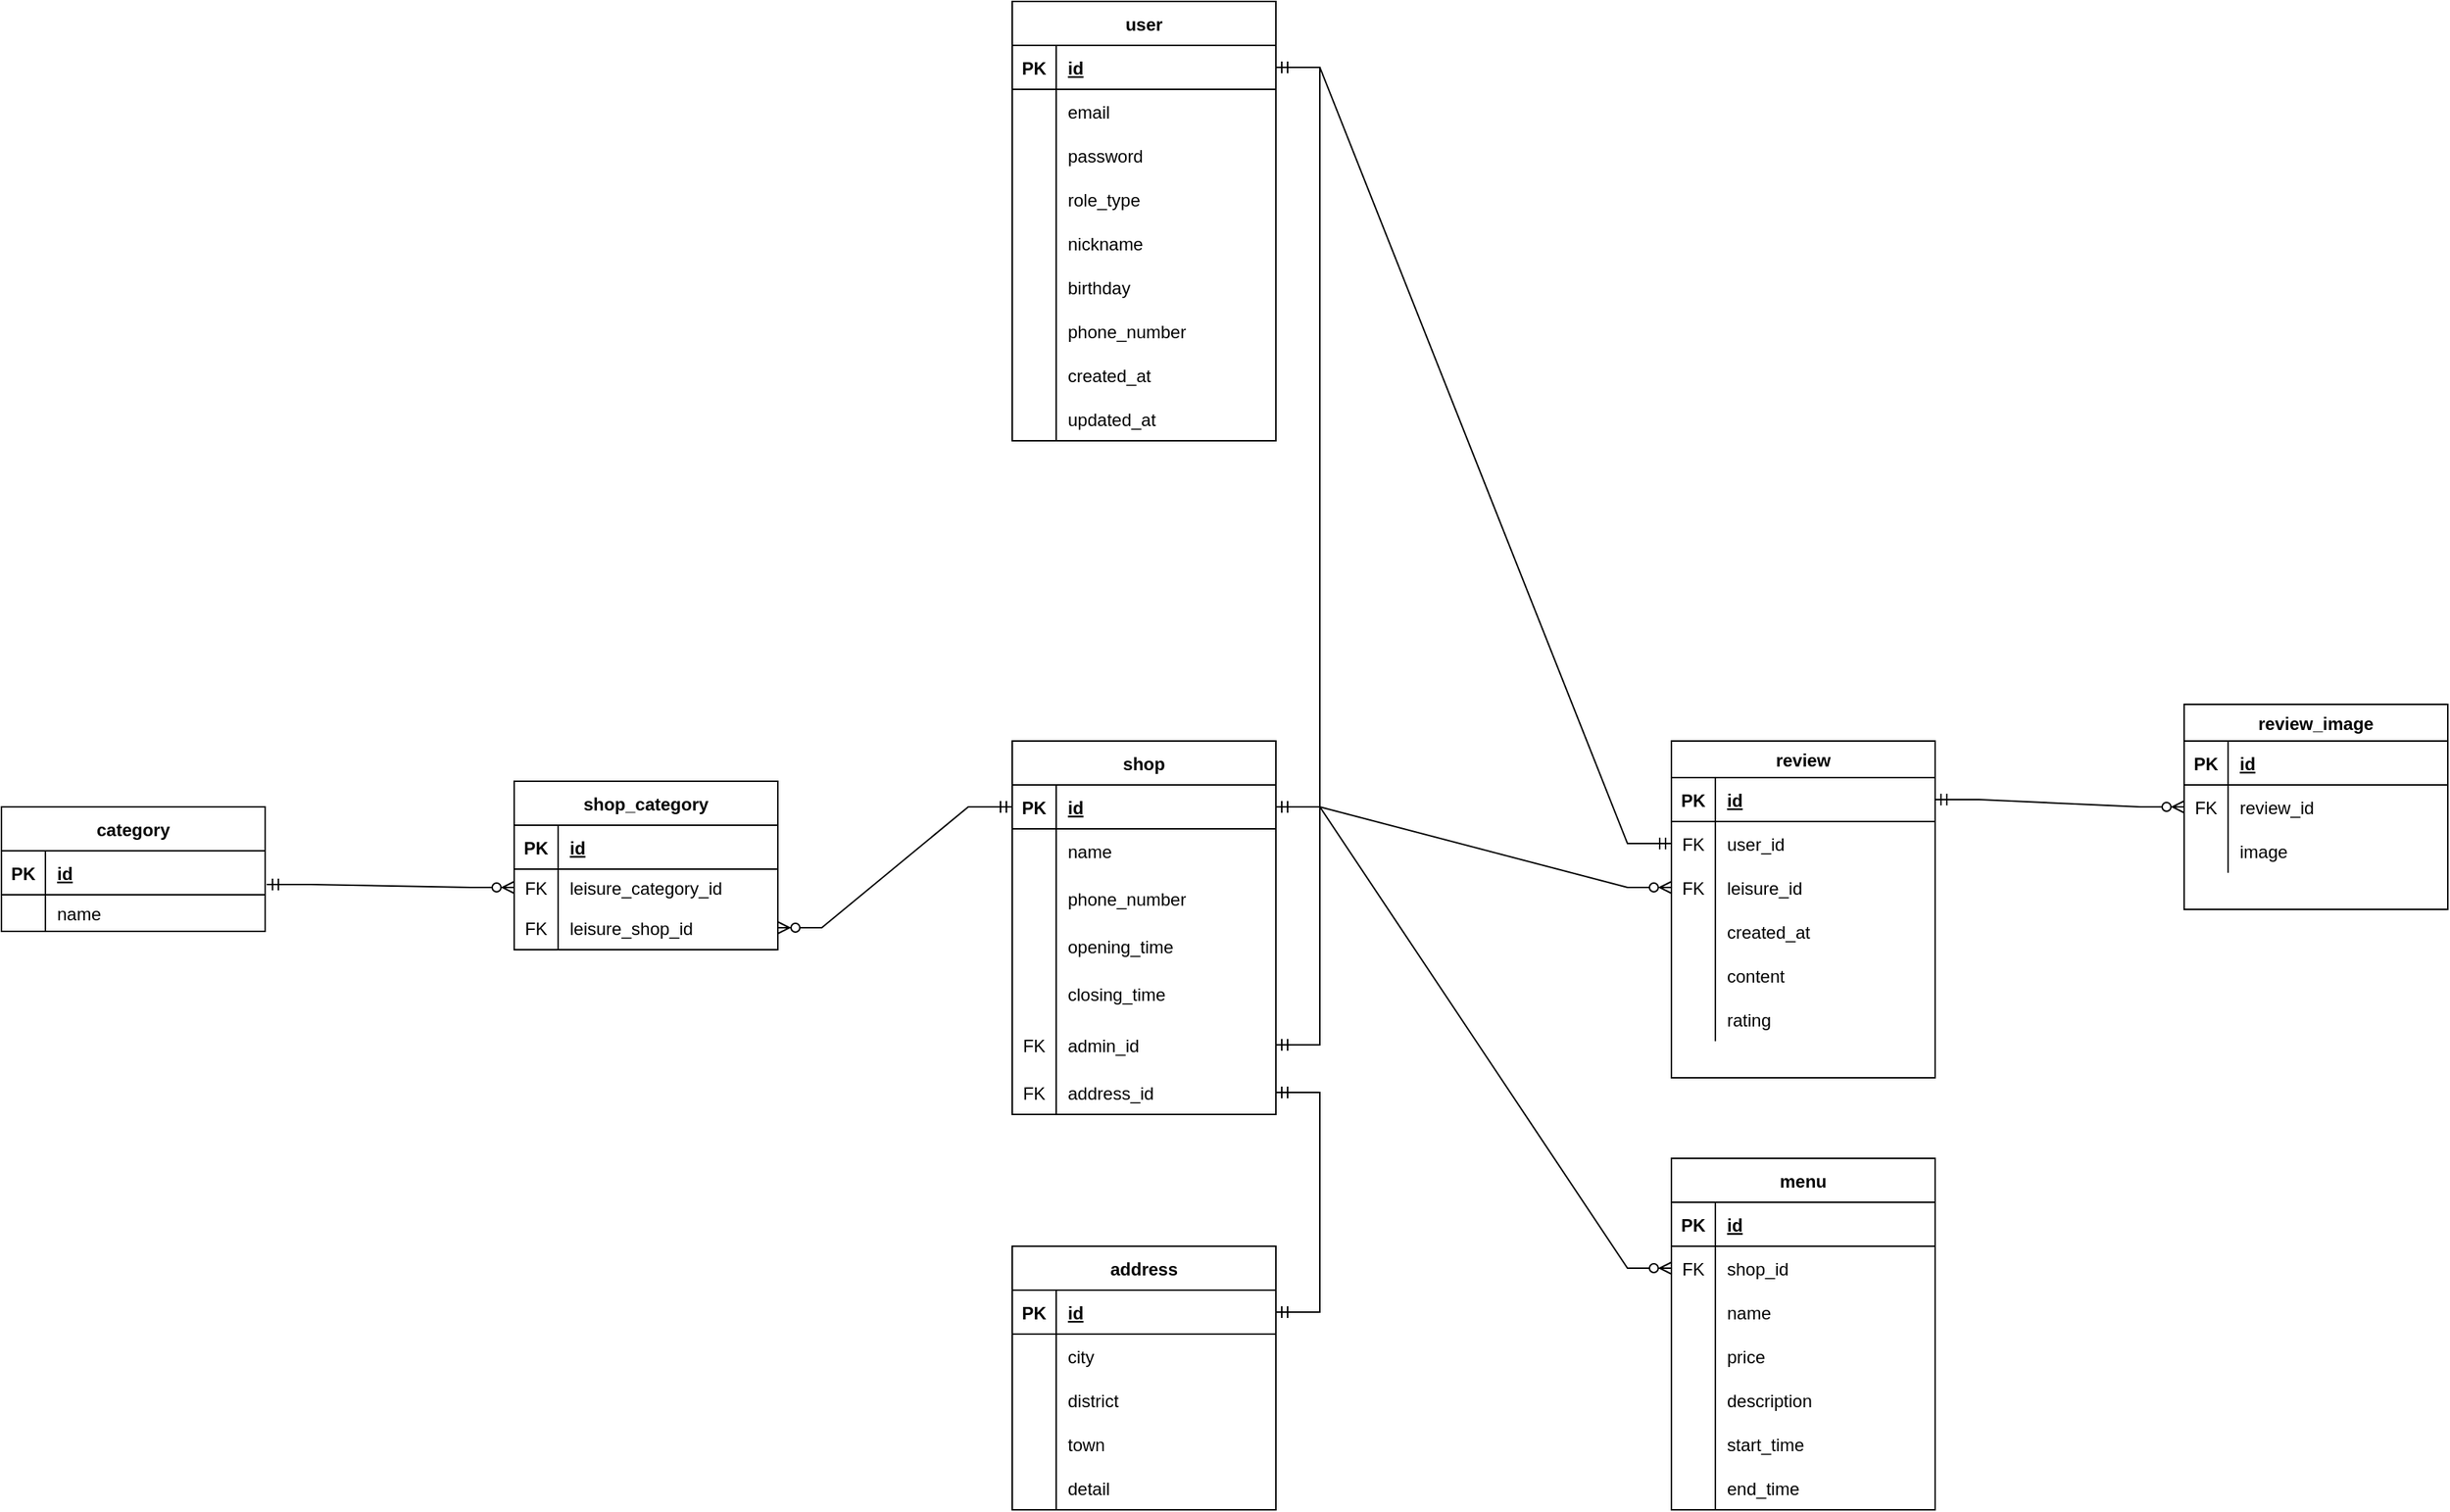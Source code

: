 <mxfile version="20.3.6" type="device"><diagram id="mEIu1VYAcHtA-DW4nkFs" name="페이지-1"><mxGraphModel dx="2253" dy="1938" grid="1" gridSize="10" guides="1" tooltips="1" connect="1" arrows="1" fold="1" page="1" pageScale="1" pageWidth="827" pageHeight="1169" math="0" shadow="0"><root><mxCell id="0"/><mxCell id="1" parent="0"/><mxCell id="i2NJX08qUjr_YZZyjlUz-14" value="user" style="shape=table;startSize=30;container=1;collapsible=1;childLayout=tableLayout;fixedRows=1;rowLines=0;fontStyle=1;align=center;resizeLast=1;" parent="1" vertex="1"><mxGeometry x="-90" y="-20" width="180" height="300" as="geometry"/></mxCell><mxCell id="i2NJX08qUjr_YZZyjlUz-15" value="" style="shape=tableRow;horizontal=0;startSize=0;swimlaneHead=0;swimlaneBody=0;fillColor=none;collapsible=0;dropTarget=0;points=[[0,0.5],[1,0.5]];portConstraint=eastwest;top=0;left=0;right=0;bottom=1;" parent="i2NJX08qUjr_YZZyjlUz-14" vertex="1"><mxGeometry y="30" width="180" height="30" as="geometry"/></mxCell><mxCell id="i2NJX08qUjr_YZZyjlUz-16" value="PK" style="shape=partialRectangle;connectable=0;fillColor=none;top=0;left=0;bottom=0;right=0;fontStyle=1;overflow=hidden;" parent="i2NJX08qUjr_YZZyjlUz-15" vertex="1"><mxGeometry width="30" height="30" as="geometry"><mxRectangle width="30" height="30" as="alternateBounds"/></mxGeometry></mxCell><mxCell id="i2NJX08qUjr_YZZyjlUz-17" value="id" style="shape=partialRectangle;connectable=0;fillColor=none;top=0;left=0;bottom=0;right=0;align=left;spacingLeft=6;fontStyle=5;overflow=hidden;" parent="i2NJX08qUjr_YZZyjlUz-15" vertex="1"><mxGeometry x="30" width="150" height="30" as="geometry"><mxRectangle width="150" height="30" as="alternateBounds"/></mxGeometry></mxCell><mxCell id="i2NJX08qUjr_YZZyjlUz-18" value="" style="shape=tableRow;horizontal=0;startSize=0;swimlaneHead=0;swimlaneBody=0;fillColor=none;collapsible=0;dropTarget=0;points=[[0,0.5],[1,0.5]];portConstraint=eastwest;top=0;left=0;right=0;bottom=0;" parent="i2NJX08qUjr_YZZyjlUz-14" vertex="1"><mxGeometry y="60" width="180" height="30" as="geometry"/></mxCell><mxCell id="i2NJX08qUjr_YZZyjlUz-19" value="" style="shape=partialRectangle;connectable=0;fillColor=none;top=0;left=0;bottom=0;right=0;editable=1;overflow=hidden;" parent="i2NJX08qUjr_YZZyjlUz-18" vertex="1"><mxGeometry width="30" height="30" as="geometry"><mxRectangle width="30" height="30" as="alternateBounds"/></mxGeometry></mxCell><mxCell id="i2NJX08qUjr_YZZyjlUz-20" value="email " style="shape=partialRectangle;connectable=0;fillColor=none;top=0;left=0;bottom=0;right=0;align=left;spacingLeft=6;overflow=hidden;" parent="i2NJX08qUjr_YZZyjlUz-18" vertex="1"><mxGeometry x="30" width="150" height="30" as="geometry"><mxRectangle width="150" height="30" as="alternateBounds"/></mxGeometry></mxCell><mxCell id="i2NJX08qUjr_YZZyjlUz-21" value="" style="shape=tableRow;horizontal=0;startSize=0;swimlaneHead=0;swimlaneBody=0;fillColor=none;collapsible=0;dropTarget=0;points=[[0,0.5],[1,0.5]];portConstraint=eastwest;top=0;left=0;right=0;bottom=0;" parent="i2NJX08qUjr_YZZyjlUz-14" vertex="1"><mxGeometry y="90" width="180" height="30" as="geometry"/></mxCell><mxCell id="i2NJX08qUjr_YZZyjlUz-22" value="" style="shape=partialRectangle;connectable=0;fillColor=none;top=0;left=0;bottom=0;right=0;editable=1;overflow=hidden;" parent="i2NJX08qUjr_YZZyjlUz-21" vertex="1"><mxGeometry width="30" height="30" as="geometry"><mxRectangle width="30" height="30" as="alternateBounds"/></mxGeometry></mxCell><mxCell id="i2NJX08qUjr_YZZyjlUz-23" value="password" style="shape=partialRectangle;connectable=0;fillColor=none;top=0;left=0;bottom=0;right=0;align=left;spacingLeft=6;overflow=hidden;" parent="i2NJX08qUjr_YZZyjlUz-21" vertex="1"><mxGeometry x="30" width="150" height="30" as="geometry"><mxRectangle width="150" height="30" as="alternateBounds"/></mxGeometry></mxCell><mxCell id="21NIfhR8auHOBO8w8pmu-50" value="" style="shape=tableRow;horizontal=0;startSize=0;swimlaneHead=0;swimlaneBody=0;fillColor=none;collapsible=0;dropTarget=0;points=[[0,0.5],[1,0.5]];portConstraint=eastwest;top=0;left=0;right=0;bottom=0;" vertex="1" parent="i2NJX08qUjr_YZZyjlUz-14"><mxGeometry y="120" width="180" height="30" as="geometry"/></mxCell><mxCell id="21NIfhR8auHOBO8w8pmu-51" value="" style="shape=partialRectangle;connectable=0;fillColor=none;top=0;left=0;bottom=0;right=0;editable=1;overflow=hidden;" vertex="1" parent="21NIfhR8auHOBO8w8pmu-50"><mxGeometry width="30" height="30" as="geometry"><mxRectangle width="30" height="30" as="alternateBounds"/></mxGeometry></mxCell><mxCell id="21NIfhR8auHOBO8w8pmu-52" value="role_type" style="shape=partialRectangle;connectable=0;fillColor=none;top=0;left=0;bottom=0;right=0;align=left;spacingLeft=6;overflow=hidden;" vertex="1" parent="21NIfhR8auHOBO8w8pmu-50"><mxGeometry x="30" width="150" height="30" as="geometry"><mxRectangle width="150" height="30" as="alternateBounds"/></mxGeometry></mxCell><mxCell id="i2NJX08qUjr_YZZyjlUz-564" value="" style="shape=tableRow;horizontal=0;startSize=0;swimlaneHead=0;swimlaneBody=0;fillColor=none;collapsible=0;dropTarget=0;points=[[0,0.5],[1,0.5]];portConstraint=eastwest;top=0;left=0;right=0;bottom=0;" parent="i2NJX08qUjr_YZZyjlUz-14" vertex="1"><mxGeometry y="150" width="180" height="30" as="geometry"/></mxCell><mxCell id="i2NJX08qUjr_YZZyjlUz-565" value="" style="shape=partialRectangle;connectable=0;fillColor=none;top=0;left=0;bottom=0;right=0;editable=1;overflow=hidden;" parent="i2NJX08qUjr_YZZyjlUz-564" vertex="1"><mxGeometry width="30" height="30" as="geometry"><mxRectangle width="30" height="30" as="alternateBounds"/></mxGeometry></mxCell><mxCell id="i2NJX08qUjr_YZZyjlUz-566" value="nickname" style="shape=partialRectangle;connectable=0;fillColor=none;top=0;left=0;bottom=0;right=0;align=left;spacingLeft=6;overflow=hidden;" parent="i2NJX08qUjr_YZZyjlUz-564" vertex="1"><mxGeometry x="30" width="150" height="30" as="geometry"><mxRectangle width="150" height="30" as="alternateBounds"/></mxGeometry></mxCell><mxCell id="i2NJX08qUjr_YZZyjlUz-507" value="" style="shape=tableRow;horizontal=0;startSize=0;swimlaneHead=0;swimlaneBody=0;fillColor=none;collapsible=0;dropTarget=0;points=[[0,0.5],[1,0.5]];portConstraint=eastwest;top=0;left=0;right=0;bottom=0;" parent="i2NJX08qUjr_YZZyjlUz-14" vertex="1"><mxGeometry y="180" width="180" height="30" as="geometry"/></mxCell><mxCell id="i2NJX08qUjr_YZZyjlUz-508" value="" style="shape=partialRectangle;connectable=0;fillColor=none;top=0;left=0;bottom=0;right=0;editable=1;overflow=hidden;" parent="i2NJX08qUjr_YZZyjlUz-507" vertex="1"><mxGeometry width="30" height="30" as="geometry"><mxRectangle width="30" height="30" as="alternateBounds"/></mxGeometry></mxCell><mxCell id="i2NJX08qUjr_YZZyjlUz-509" value="birthday" style="shape=partialRectangle;connectable=0;fillColor=none;top=0;left=0;bottom=0;right=0;align=left;spacingLeft=6;overflow=hidden;" parent="i2NJX08qUjr_YZZyjlUz-507" vertex="1"><mxGeometry x="30" width="150" height="30" as="geometry"><mxRectangle width="150" height="30" as="alternateBounds"/></mxGeometry></mxCell><mxCell id="i2NJX08qUjr_YZZyjlUz-510" value="" style="shape=tableRow;horizontal=0;startSize=0;swimlaneHead=0;swimlaneBody=0;fillColor=none;collapsible=0;dropTarget=0;points=[[0,0.5],[1,0.5]];portConstraint=eastwest;top=0;left=0;right=0;bottom=0;" parent="i2NJX08qUjr_YZZyjlUz-14" vertex="1"><mxGeometry y="210" width="180" height="30" as="geometry"/></mxCell><mxCell id="i2NJX08qUjr_YZZyjlUz-511" value="" style="shape=partialRectangle;connectable=0;fillColor=none;top=0;left=0;bottom=0;right=0;editable=1;overflow=hidden;" parent="i2NJX08qUjr_YZZyjlUz-510" vertex="1"><mxGeometry width="30" height="30" as="geometry"><mxRectangle width="30" height="30" as="alternateBounds"/></mxGeometry></mxCell><mxCell id="i2NJX08qUjr_YZZyjlUz-512" value="phone_number" style="shape=partialRectangle;connectable=0;fillColor=none;top=0;left=0;bottom=0;right=0;align=left;spacingLeft=6;overflow=hidden;" parent="i2NJX08qUjr_YZZyjlUz-510" vertex="1"><mxGeometry x="30" width="150" height="30" as="geometry"><mxRectangle width="150" height="30" as="alternateBounds"/></mxGeometry></mxCell><mxCell id="21NIfhR8auHOBO8w8pmu-35" value="" style="shape=tableRow;horizontal=0;startSize=0;swimlaneHead=0;swimlaneBody=0;fillColor=none;collapsible=0;dropTarget=0;points=[[0,0.5],[1,0.5]];portConstraint=eastwest;top=0;left=0;right=0;bottom=0;" vertex="1" parent="i2NJX08qUjr_YZZyjlUz-14"><mxGeometry y="240" width="180" height="30" as="geometry"/></mxCell><mxCell id="21NIfhR8auHOBO8w8pmu-36" value="" style="shape=partialRectangle;connectable=0;fillColor=none;top=0;left=0;bottom=0;right=0;editable=1;overflow=hidden;" vertex="1" parent="21NIfhR8auHOBO8w8pmu-35"><mxGeometry width="30" height="30" as="geometry"><mxRectangle width="30" height="30" as="alternateBounds"/></mxGeometry></mxCell><mxCell id="21NIfhR8auHOBO8w8pmu-37" value="created_at" style="shape=partialRectangle;connectable=0;fillColor=none;top=0;left=0;bottom=0;right=0;align=left;spacingLeft=6;overflow=hidden;" vertex="1" parent="21NIfhR8auHOBO8w8pmu-35"><mxGeometry x="30" width="150" height="30" as="geometry"><mxRectangle width="150" height="30" as="alternateBounds"/></mxGeometry></mxCell><mxCell id="2" value="" style="shape=tableRow;horizontal=0;startSize=0;swimlaneHead=0;swimlaneBody=0;fillColor=none;collapsible=0;dropTarget=0;points=[[0,0.5],[1,0.5]];portConstraint=eastwest;top=0;left=0;right=0;bottom=0;" parent="i2NJX08qUjr_YZZyjlUz-14" vertex="1"><mxGeometry y="270" width="180" height="30" as="geometry"/></mxCell><mxCell id="3" value="" style="shape=partialRectangle;connectable=0;fillColor=none;top=0;left=0;bottom=0;right=0;editable=1;overflow=hidden;" parent="2" vertex="1"><mxGeometry width="30" height="30" as="geometry"><mxRectangle width="30" height="30" as="alternateBounds"/></mxGeometry></mxCell><mxCell id="4" value="updated_at" style="shape=partialRectangle;connectable=0;fillColor=none;top=0;left=0;bottom=0;right=0;align=left;spacingLeft=6;overflow=hidden;" parent="2" vertex="1"><mxGeometry x="30" width="150" height="30" as="geometry"><mxRectangle width="150" height="30" as="alternateBounds"/></mxGeometry></mxCell><mxCell id="i2NJX08qUjr_YZZyjlUz-616" value="category" style="shape=table;startSize=30;container=1;collapsible=1;childLayout=tableLayout;fixedRows=1;rowLines=0;fontStyle=1;align=center;resizeLast=1;" parent="1" vertex="1"><mxGeometry x="-780" y="530" width="180" height="85" as="geometry"/></mxCell><mxCell id="i2NJX08qUjr_YZZyjlUz-617" value="" style="shape=tableRow;horizontal=0;startSize=0;swimlaneHead=0;swimlaneBody=0;fillColor=none;collapsible=0;dropTarget=0;points=[[0,0.5],[1,0.5]];portConstraint=eastwest;top=0;left=0;right=0;bottom=1;" parent="i2NJX08qUjr_YZZyjlUz-616" vertex="1"><mxGeometry y="30" width="180" height="30" as="geometry"/></mxCell><mxCell id="i2NJX08qUjr_YZZyjlUz-618" value="PK" style="shape=partialRectangle;connectable=0;fillColor=none;top=0;left=0;bottom=0;right=0;fontStyle=1;overflow=hidden;" parent="i2NJX08qUjr_YZZyjlUz-617" vertex="1"><mxGeometry width="30" height="30" as="geometry"><mxRectangle width="30" height="30" as="alternateBounds"/></mxGeometry></mxCell><mxCell id="i2NJX08qUjr_YZZyjlUz-619" value="id" style="shape=partialRectangle;connectable=0;fillColor=none;top=0;left=0;bottom=0;right=0;align=left;spacingLeft=6;fontStyle=5;overflow=hidden;" parent="i2NJX08qUjr_YZZyjlUz-617" vertex="1"><mxGeometry x="30" width="150" height="30" as="geometry"><mxRectangle width="150" height="30" as="alternateBounds"/></mxGeometry></mxCell><mxCell id="i2NJX08qUjr_YZZyjlUz-620" value="" style="shape=tableRow;horizontal=0;startSize=0;swimlaneHead=0;swimlaneBody=0;fillColor=none;collapsible=0;dropTarget=0;points=[[0,0.5],[1,0.5]];portConstraint=eastwest;top=0;left=0;right=0;bottom=0;" parent="i2NJX08qUjr_YZZyjlUz-616" vertex="1"><mxGeometry y="60" width="180" height="25" as="geometry"/></mxCell><mxCell id="i2NJX08qUjr_YZZyjlUz-621" value="" style="shape=partialRectangle;connectable=0;fillColor=none;top=0;left=0;bottom=0;right=0;editable=1;overflow=hidden;" parent="i2NJX08qUjr_YZZyjlUz-620" vertex="1"><mxGeometry width="30" height="25" as="geometry"><mxRectangle width="30" height="25" as="alternateBounds"/></mxGeometry></mxCell><mxCell id="i2NJX08qUjr_YZZyjlUz-622" value="name" style="shape=partialRectangle;connectable=0;fillColor=none;top=0;left=0;bottom=0;right=0;align=left;spacingLeft=6;overflow=hidden;" parent="i2NJX08qUjr_YZZyjlUz-620" vertex="1"><mxGeometry x="30" width="150" height="25" as="geometry"><mxRectangle width="150" height="25" as="alternateBounds"/></mxGeometry></mxCell><mxCell id="i2NJX08qUjr_YZZyjlUz-636" value="shop" style="shape=table;startSize=30;container=1;collapsible=1;childLayout=tableLayout;fixedRows=1;rowLines=0;fontStyle=1;align=center;resizeLast=1;" parent="1" vertex="1"><mxGeometry x="-90" y="485" width="180" height="255" as="geometry"/></mxCell><mxCell id="i2NJX08qUjr_YZZyjlUz-637" value="" style="shape=tableRow;horizontal=0;startSize=0;swimlaneHead=0;swimlaneBody=0;fillColor=none;collapsible=0;dropTarget=0;points=[[0,0.5],[1,0.5]];portConstraint=eastwest;top=0;left=0;right=0;bottom=1;" parent="i2NJX08qUjr_YZZyjlUz-636" vertex="1"><mxGeometry y="30" width="180" height="30" as="geometry"/></mxCell><mxCell id="i2NJX08qUjr_YZZyjlUz-638" value="PK" style="shape=partialRectangle;connectable=0;fillColor=none;top=0;left=0;bottom=0;right=0;fontStyle=1;overflow=hidden;" parent="i2NJX08qUjr_YZZyjlUz-637" vertex="1"><mxGeometry width="30" height="30" as="geometry"><mxRectangle width="30" height="30" as="alternateBounds"/></mxGeometry></mxCell><mxCell id="i2NJX08qUjr_YZZyjlUz-639" value="id" style="shape=partialRectangle;connectable=0;fillColor=none;top=0;left=0;bottom=0;right=0;align=left;spacingLeft=6;fontStyle=5;overflow=hidden;" parent="i2NJX08qUjr_YZZyjlUz-637" vertex="1"><mxGeometry x="30" width="150" height="30" as="geometry"><mxRectangle width="150" height="30" as="alternateBounds"/></mxGeometry></mxCell><mxCell id="i2NJX08qUjr_YZZyjlUz-640" value="" style="shape=tableRow;horizontal=0;startSize=0;swimlaneHead=0;swimlaneBody=0;fillColor=none;collapsible=0;dropTarget=0;points=[[0,0.5],[1,0.5]];portConstraint=eastwest;top=0;left=0;right=0;bottom=0;" parent="i2NJX08qUjr_YZZyjlUz-636" vertex="1"><mxGeometry y="60" width="180" height="30" as="geometry"/></mxCell><mxCell id="i2NJX08qUjr_YZZyjlUz-641" value="" style="shape=partialRectangle;connectable=0;fillColor=none;top=0;left=0;bottom=0;right=0;editable=1;overflow=hidden;" parent="i2NJX08qUjr_YZZyjlUz-640" vertex="1"><mxGeometry width="30" height="30" as="geometry"><mxRectangle width="30" height="30" as="alternateBounds"/></mxGeometry></mxCell><mxCell id="i2NJX08qUjr_YZZyjlUz-642" value="name" style="shape=partialRectangle;connectable=0;fillColor=none;top=0;left=0;bottom=0;right=0;align=left;spacingLeft=6;overflow=hidden;" parent="i2NJX08qUjr_YZZyjlUz-640" vertex="1"><mxGeometry x="30" width="150" height="30" as="geometry"><mxRectangle width="150" height="30" as="alternateBounds"/></mxGeometry></mxCell><mxCell id="i2NJX08qUjr_YZZyjlUz-646" value="" style="shape=tableRow;horizontal=0;startSize=0;swimlaneHead=0;swimlaneBody=0;fillColor=none;collapsible=0;dropTarget=0;points=[[0,0.5],[1,0.5]];portConstraint=eastwest;top=0;left=0;right=0;bottom=0;" parent="i2NJX08qUjr_YZZyjlUz-636" vertex="1"><mxGeometry y="90" width="180" height="35" as="geometry"/></mxCell><mxCell id="i2NJX08qUjr_YZZyjlUz-647" value="" style="shape=partialRectangle;connectable=0;fillColor=none;top=0;left=0;bottom=0;right=0;editable=1;overflow=hidden;" parent="i2NJX08qUjr_YZZyjlUz-646" vertex="1"><mxGeometry width="30" height="35" as="geometry"><mxRectangle width="30" height="35" as="alternateBounds"/></mxGeometry></mxCell><mxCell id="i2NJX08qUjr_YZZyjlUz-648" value="phone_number" style="shape=partialRectangle;connectable=0;fillColor=none;top=0;left=0;bottom=0;right=0;align=left;spacingLeft=6;overflow=hidden;" parent="i2NJX08qUjr_YZZyjlUz-646" vertex="1"><mxGeometry x="30" width="150" height="35" as="geometry"><mxRectangle width="150" height="35" as="alternateBounds"/></mxGeometry></mxCell><mxCell id="aBfhz3_50_73sGcHxjAy-42" value="" style="shape=tableRow;horizontal=0;startSize=0;swimlaneHead=0;swimlaneBody=0;fillColor=none;collapsible=0;dropTarget=0;points=[[0,0.5],[1,0.5]];portConstraint=eastwest;top=0;left=0;right=0;bottom=0;" parent="i2NJX08qUjr_YZZyjlUz-636" vertex="1"><mxGeometry y="125" width="180" height="30" as="geometry"/></mxCell><mxCell id="aBfhz3_50_73sGcHxjAy-43" value="" style="shape=partialRectangle;connectable=0;fillColor=none;top=0;left=0;bottom=0;right=0;editable=1;overflow=hidden;" parent="aBfhz3_50_73sGcHxjAy-42" vertex="1"><mxGeometry width="30" height="30" as="geometry"><mxRectangle width="30" height="30" as="alternateBounds"/></mxGeometry></mxCell><mxCell id="aBfhz3_50_73sGcHxjAy-44" value="opening_time" style="shape=partialRectangle;connectable=0;fillColor=none;top=0;left=0;bottom=0;right=0;align=left;spacingLeft=6;overflow=hidden;" parent="aBfhz3_50_73sGcHxjAy-42" vertex="1"><mxGeometry x="30" width="150" height="30" as="geometry"><mxRectangle width="150" height="30" as="alternateBounds"/></mxGeometry></mxCell><mxCell id="aBfhz3_50_73sGcHxjAy-45" value="" style="shape=tableRow;horizontal=0;startSize=0;swimlaneHead=0;swimlaneBody=0;fillColor=none;collapsible=0;dropTarget=0;points=[[0,0.5],[1,0.5]];portConstraint=eastwest;top=0;left=0;right=0;bottom=0;" parent="i2NJX08qUjr_YZZyjlUz-636" vertex="1"><mxGeometry y="155" width="180" height="35" as="geometry"/></mxCell><mxCell id="aBfhz3_50_73sGcHxjAy-46" value="" style="shape=partialRectangle;connectable=0;fillColor=none;top=0;left=0;bottom=0;right=0;editable=1;overflow=hidden;" parent="aBfhz3_50_73sGcHxjAy-45" vertex="1"><mxGeometry width="30" height="35" as="geometry"><mxRectangle width="30" height="35" as="alternateBounds"/></mxGeometry></mxCell><mxCell id="aBfhz3_50_73sGcHxjAy-47" value="closing_time" style="shape=partialRectangle;connectable=0;fillColor=none;top=0;left=0;bottom=0;right=0;align=left;spacingLeft=6;overflow=hidden;" parent="aBfhz3_50_73sGcHxjAy-45" vertex="1"><mxGeometry x="30" width="150" height="35" as="geometry"><mxRectangle width="150" height="35" as="alternateBounds"/></mxGeometry></mxCell><mxCell id="aBfhz3_50_73sGcHxjAy-38" value="" style="shape=tableRow;horizontal=0;startSize=0;swimlaneHead=0;swimlaneBody=0;fillColor=none;collapsible=0;dropTarget=0;points=[[0,0.5],[1,0.5]];portConstraint=eastwest;top=0;left=0;right=0;bottom=0;" parent="i2NJX08qUjr_YZZyjlUz-636" vertex="1"><mxGeometry y="190" width="180" height="35" as="geometry"/></mxCell><mxCell id="aBfhz3_50_73sGcHxjAy-39" value="FK" style="shape=partialRectangle;connectable=0;fillColor=none;top=0;left=0;bottom=0;right=0;editable=1;overflow=hidden;" parent="aBfhz3_50_73sGcHxjAy-38" vertex="1"><mxGeometry width="30" height="35" as="geometry"><mxRectangle width="30" height="35" as="alternateBounds"/></mxGeometry></mxCell><mxCell id="aBfhz3_50_73sGcHxjAy-40" value="admin_id" style="shape=partialRectangle;connectable=0;fillColor=none;top=0;left=0;bottom=0;right=0;align=left;spacingLeft=6;overflow=hidden;" parent="aBfhz3_50_73sGcHxjAy-38" vertex="1"><mxGeometry x="30" width="150" height="35" as="geometry"><mxRectangle width="150" height="35" as="alternateBounds"/></mxGeometry></mxCell><mxCell id="i2NJX08qUjr_YZZyjlUz-652" value="" style="shape=tableRow;horizontal=0;startSize=0;swimlaneHead=0;swimlaneBody=0;fillColor=none;collapsible=0;dropTarget=0;points=[[0,0.5],[1,0.5]];portConstraint=eastwest;top=0;left=0;right=0;bottom=0;" parent="i2NJX08qUjr_YZZyjlUz-636" vertex="1"><mxGeometry y="225" width="180" height="30" as="geometry"/></mxCell><mxCell id="i2NJX08qUjr_YZZyjlUz-653" value="FK" style="shape=partialRectangle;connectable=0;fillColor=none;top=0;left=0;bottom=0;right=0;editable=1;overflow=hidden;" parent="i2NJX08qUjr_YZZyjlUz-652" vertex="1"><mxGeometry width="30" height="30" as="geometry"><mxRectangle width="30" height="30" as="alternateBounds"/></mxGeometry></mxCell><mxCell id="i2NJX08qUjr_YZZyjlUz-654" value="address_id" style="shape=partialRectangle;connectable=0;fillColor=none;top=0;left=0;bottom=0;right=0;align=left;spacingLeft=6;overflow=hidden;" parent="i2NJX08qUjr_YZZyjlUz-652" vertex="1"><mxGeometry x="30" width="150" height="30" as="geometry"><mxRectangle width="150" height="30" as="alternateBounds"/></mxGeometry></mxCell><mxCell id="i2NJX08qUjr_YZZyjlUz-683" value="review" style="shape=table;startSize=25;container=1;collapsible=1;childLayout=tableLayout;fixedRows=1;rowLines=0;fontStyle=1;align=center;resizeLast=1;" parent="1" vertex="1"><mxGeometry x="360" y="485" width="180" height="230" as="geometry"/></mxCell><mxCell id="i2NJX08qUjr_YZZyjlUz-684" value="" style="shape=tableRow;horizontal=0;startSize=0;swimlaneHead=0;swimlaneBody=0;fillColor=none;collapsible=0;dropTarget=0;points=[[0,0.5],[1,0.5]];portConstraint=eastwest;top=0;left=0;right=0;bottom=1;" parent="i2NJX08qUjr_YZZyjlUz-683" vertex="1"><mxGeometry y="25" width="180" height="30" as="geometry"/></mxCell><mxCell id="i2NJX08qUjr_YZZyjlUz-685" value="PK" style="shape=partialRectangle;connectable=0;fillColor=none;top=0;left=0;bottom=0;right=0;fontStyle=1;overflow=hidden;" parent="i2NJX08qUjr_YZZyjlUz-684" vertex="1"><mxGeometry width="30" height="30" as="geometry"><mxRectangle width="30" height="30" as="alternateBounds"/></mxGeometry></mxCell><mxCell id="i2NJX08qUjr_YZZyjlUz-686" value="id" style="shape=partialRectangle;connectable=0;fillColor=none;top=0;left=0;bottom=0;right=0;align=left;spacingLeft=6;fontStyle=5;overflow=hidden;" parent="i2NJX08qUjr_YZZyjlUz-684" vertex="1"><mxGeometry x="30" width="150" height="30" as="geometry"><mxRectangle width="150" height="30" as="alternateBounds"/></mxGeometry></mxCell><mxCell id="i2NJX08qUjr_YZZyjlUz-687" value="" style="shape=tableRow;horizontal=0;startSize=0;swimlaneHead=0;swimlaneBody=0;fillColor=none;collapsible=0;dropTarget=0;points=[[0,0.5],[1,0.5]];portConstraint=eastwest;top=0;left=0;right=0;bottom=0;" parent="i2NJX08qUjr_YZZyjlUz-683" vertex="1"><mxGeometry y="55" width="180" height="30" as="geometry"/></mxCell><mxCell id="i2NJX08qUjr_YZZyjlUz-688" value="FK" style="shape=partialRectangle;connectable=0;fillColor=none;top=0;left=0;bottom=0;right=0;editable=1;overflow=hidden;" parent="i2NJX08qUjr_YZZyjlUz-687" vertex="1"><mxGeometry width="30" height="30" as="geometry"><mxRectangle width="30" height="30" as="alternateBounds"/></mxGeometry></mxCell><mxCell id="i2NJX08qUjr_YZZyjlUz-689" value="user_id" style="shape=partialRectangle;connectable=0;fillColor=none;top=0;left=0;bottom=0;right=0;align=left;spacingLeft=6;overflow=hidden;" parent="i2NJX08qUjr_YZZyjlUz-687" vertex="1"><mxGeometry x="30" width="150" height="30" as="geometry"><mxRectangle width="150" height="30" as="alternateBounds"/></mxGeometry></mxCell><mxCell id="i2NJX08qUjr_YZZyjlUz-696" value="" style="shape=tableRow;horizontal=0;startSize=0;swimlaneHead=0;swimlaneBody=0;fillColor=none;collapsible=0;dropTarget=0;points=[[0,0.5],[1,0.5]];portConstraint=eastwest;top=0;left=0;right=0;bottom=0;" parent="i2NJX08qUjr_YZZyjlUz-683" vertex="1"><mxGeometry y="85" width="180" height="30" as="geometry"/></mxCell><mxCell id="i2NJX08qUjr_YZZyjlUz-697" value="FK" style="shape=partialRectangle;connectable=0;fillColor=none;top=0;left=0;bottom=0;right=0;editable=1;overflow=hidden;" parent="i2NJX08qUjr_YZZyjlUz-696" vertex="1"><mxGeometry width="30" height="30" as="geometry"><mxRectangle width="30" height="30" as="alternateBounds"/></mxGeometry></mxCell><mxCell id="i2NJX08qUjr_YZZyjlUz-698" value="leisure_id" style="shape=partialRectangle;connectable=0;fillColor=none;top=0;left=0;bottom=0;right=0;align=left;spacingLeft=6;overflow=hidden;" parent="i2NJX08qUjr_YZZyjlUz-696" vertex="1"><mxGeometry x="30" width="150" height="30" as="geometry"><mxRectangle width="150" height="30" as="alternateBounds"/></mxGeometry></mxCell><mxCell id="i2NJX08qUjr_YZZyjlUz-702" value="" style="shape=tableRow;horizontal=0;startSize=0;swimlaneHead=0;swimlaneBody=0;fillColor=none;collapsible=0;dropTarget=0;points=[[0,0.5],[1,0.5]];portConstraint=eastwest;top=0;left=0;right=0;bottom=0;" parent="i2NJX08qUjr_YZZyjlUz-683" vertex="1"><mxGeometry y="115" width="180" height="30" as="geometry"/></mxCell><mxCell id="i2NJX08qUjr_YZZyjlUz-703" value="" style="shape=partialRectangle;connectable=0;fillColor=none;top=0;left=0;bottom=0;right=0;editable=1;overflow=hidden;" parent="i2NJX08qUjr_YZZyjlUz-702" vertex="1"><mxGeometry width="30" height="30" as="geometry"><mxRectangle width="30" height="30" as="alternateBounds"/></mxGeometry></mxCell><mxCell id="i2NJX08qUjr_YZZyjlUz-704" value="created_at" style="shape=partialRectangle;connectable=0;fillColor=none;top=0;left=0;bottom=0;right=0;align=left;spacingLeft=6;overflow=hidden;" parent="i2NJX08qUjr_YZZyjlUz-702" vertex="1"><mxGeometry x="30" width="150" height="30" as="geometry"><mxRectangle width="150" height="30" as="alternateBounds"/></mxGeometry></mxCell><mxCell id="i2NJX08qUjr_YZZyjlUz-708" value="" style="shape=tableRow;horizontal=0;startSize=0;swimlaneHead=0;swimlaneBody=0;fillColor=none;collapsible=0;dropTarget=0;points=[[0,0.5],[1,0.5]];portConstraint=eastwest;top=0;left=0;right=0;bottom=0;" parent="i2NJX08qUjr_YZZyjlUz-683" vertex="1"><mxGeometry y="145" width="180" height="30" as="geometry"/></mxCell><mxCell id="i2NJX08qUjr_YZZyjlUz-709" value="" style="shape=partialRectangle;connectable=0;fillColor=none;top=0;left=0;bottom=0;right=0;editable=1;overflow=hidden;" parent="i2NJX08qUjr_YZZyjlUz-708" vertex="1"><mxGeometry width="30" height="30" as="geometry"><mxRectangle width="30" height="30" as="alternateBounds"/></mxGeometry></mxCell><mxCell id="i2NJX08qUjr_YZZyjlUz-710" value="content" style="shape=partialRectangle;connectable=0;fillColor=none;top=0;left=0;bottom=0;right=0;align=left;spacingLeft=6;overflow=hidden;" parent="i2NJX08qUjr_YZZyjlUz-708" vertex="1"><mxGeometry x="30" width="150" height="30" as="geometry"><mxRectangle width="150" height="30" as="alternateBounds"/></mxGeometry></mxCell><mxCell id="i2NJX08qUjr_YZZyjlUz-711" value="" style="shape=tableRow;horizontal=0;startSize=0;swimlaneHead=0;swimlaneBody=0;fillColor=none;collapsible=0;dropTarget=0;points=[[0,0.5],[1,0.5]];portConstraint=eastwest;top=0;left=0;right=0;bottom=0;" parent="i2NJX08qUjr_YZZyjlUz-683" vertex="1"><mxGeometry y="175" width="180" height="30" as="geometry"/></mxCell><mxCell id="i2NJX08qUjr_YZZyjlUz-712" value="" style="shape=partialRectangle;connectable=0;fillColor=none;top=0;left=0;bottom=0;right=0;editable=1;overflow=hidden;" parent="i2NJX08qUjr_YZZyjlUz-711" vertex="1"><mxGeometry width="30" height="30" as="geometry"><mxRectangle width="30" height="30" as="alternateBounds"/></mxGeometry></mxCell><mxCell id="i2NJX08qUjr_YZZyjlUz-713" value="rating" style="shape=partialRectangle;connectable=0;fillColor=none;top=0;left=0;bottom=0;right=0;align=left;spacingLeft=6;overflow=hidden;" parent="i2NJX08qUjr_YZZyjlUz-711" vertex="1"><mxGeometry x="30" width="150" height="30" as="geometry"><mxRectangle width="150" height="30" as="alternateBounds"/></mxGeometry></mxCell><mxCell id="i2NJX08qUjr_YZZyjlUz-825" value="menu" style="shape=table;startSize=30;container=1;collapsible=1;childLayout=tableLayout;fixedRows=1;rowLines=0;fontStyle=1;align=center;resizeLast=1;" parent="1" vertex="1"><mxGeometry x="360" y="770" width="180" height="240" as="geometry"/></mxCell><mxCell id="i2NJX08qUjr_YZZyjlUz-826" value="" style="shape=tableRow;horizontal=0;startSize=0;swimlaneHead=0;swimlaneBody=0;fillColor=none;collapsible=0;dropTarget=0;points=[[0,0.5],[1,0.5]];portConstraint=eastwest;top=0;left=0;right=0;bottom=1;" parent="i2NJX08qUjr_YZZyjlUz-825" vertex="1"><mxGeometry y="30" width="180" height="30" as="geometry"/></mxCell><mxCell id="i2NJX08qUjr_YZZyjlUz-827" value="PK" style="shape=partialRectangle;connectable=0;fillColor=none;top=0;left=0;bottom=0;right=0;fontStyle=1;overflow=hidden;" parent="i2NJX08qUjr_YZZyjlUz-826" vertex="1"><mxGeometry width="30" height="30" as="geometry"><mxRectangle width="30" height="30" as="alternateBounds"/></mxGeometry></mxCell><mxCell id="i2NJX08qUjr_YZZyjlUz-828" value="id" style="shape=partialRectangle;connectable=0;fillColor=none;top=0;left=0;bottom=0;right=0;align=left;spacingLeft=6;fontStyle=5;overflow=hidden;" parent="i2NJX08qUjr_YZZyjlUz-826" vertex="1"><mxGeometry x="30" width="150" height="30" as="geometry"><mxRectangle width="150" height="30" as="alternateBounds"/></mxGeometry></mxCell><mxCell id="i2NJX08qUjr_YZZyjlUz-829" value="" style="shape=tableRow;horizontal=0;startSize=0;swimlaneHead=0;swimlaneBody=0;fillColor=none;collapsible=0;dropTarget=0;points=[[0,0.5],[1,0.5]];portConstraint=eastwest;top=0;left=0;right=0;bottom=0;" parent="i2NJX08qUjr_YZZyjlUz-825" vertex="1"><mxGeometry y="60" width="180" height="30" as="geometry"/></mxCell><mxCell id="i2NJX08qUjr_YZZyjlUz-830" value="FK" style="shape=partialRectangle;connectable=0;fillColor=none;top=0;left=0;bottom=0;right=0;editable=1;overflow=hidden;" parent="i2NJX08qUjr_YZZyjlUz-829" vertex="1"><mxGeometry width="30" height="30" as="geometry"><mxRectangle width="30" height="30" as="alternateBounds"/></mxGeometry></mxCell><mxCell id="i2NJX08qUjr_YZZyjlUz-831" value="shop_id" style="shape=partialRectangle;connectable=0;fillColor=none;top=0;left=0;bottom=0;right=0;align=left;spacingLeft=6;overflow=hidden;" parent="i2NJX08qUjr_YZZyjlUz-829" vertex="1"><mxGeometry x="30" width="150" height="30" as="geometry"><mxRectangle width="150" height="30" as="alternateBounds"/></mxGeometry></mxCell><mxCell id="21NIfhR8auHOBO8w8pmu-26" value="" style="shape=tableRow;horizontal=0;startSize=0;swimlaneHead=0;swimlaneBody=0;fillColor=none;collapsible=0;dropTarget=0;points=[[0,0.5],[1,0.5]];portConstraint=eastwest;top=0;left=0;right=0;bottom=0;" vertex="1" parent="i2NJX08qUjr_YZZyjlUz-825"><mxGeometry y="90" width="180" height="30" as="geometry"/></mxCell><mxCell id="21NIfhR8auHOBO8w8pmu-27" value="" style="shape=partialRectangle;connectable=0;fillColor=none;top=0;left=0;bottom=0;right=0;editable=1;overflow=hidden;" vertex="1" parent="21NIfhR8auHOBO8w8pmu-26"><mxGeometry width="30" height="30" as="geometry"><mxRectangle width="30" height="30" as="alternateBounds"/></mxGeometry></mxCell><mxCell id="21NIfhR8auHOBO8w8pmu-28" value="name" style="shape=partialRectangle;connectable=0;fillColor=none;top=0;left=0;bottom=0;right=0;align=left;spacingLeft=6;overflow=hidden;" vertex="1" parent="21NIfhR8auHOBO8w8pmu-26"><mxGeometry x="30" width="150" height="30" as="geometry"><mxRectangle width="150" height="30" as="alternateBounds"/></mxGeometry></mxCell><mxCell id="i2NJX08qUjr_YZZyjlUz-835" value="" style="shape=tableRow;horizontal=0;startSize=0;swimlaneHead=0;swimlaneBody=0;fillColor=none;collapsible=0;dropTarget=0;points=[[0,0.5],[1,0.5]];portConstraint=eastwest;top=0;left=0;right=0;bottom=0;" parent="i2NJX08qUjr_YZZyjlUz-825" vertex="1"><mxGeometry y="120" width="180" height="30" as="geometry"/></mxCell><mxCell id="i2NJX08qUjr_YZZyjlUz-836" value="" style="shape=partialRectangle;connectable=0;fillColor=none;top=0;left=0;bottom=0;right=0;editable=1;overflow=hidden;" parent="i2NJX08qUjr_YZZyjlUz-835" vertex="1"><mxGeometry width="30" height="30" as="geometry"><mxRectangle width="30" height="30" as="alternateBounds"/></mxGeometry></mxCell><mxCell id="i2NJX08qUjr_YZZyjlUz-837" value="price" style="shape=partialRectangle;connectable=0;fillColor=none;top=0;left=0;bottom=0;right=0;align=left;spacingLeft=6;overflow=hidden;" parent="i2NJX08qUjr_YZZyjlUz-835" vertex="1"><mxGeometry x="30" width="150" height="30" as="geometry"><mxRectangle width="150" height="30" as="alternateBounds"/></mxGeometry></mxCell><mxCell id="i2NJX08qUjr_YZZyjlUz-847" value="" style="shape=tableRow;horizontal=0;startSize=0;swimlaneHead=0;swimlaneBody=0;fillColor=none;collapsible=0;dropTarget=0;points=[[0,0.5],[1,0.5]];portConstraint=eastwest;top=0;left=0;right=0;bottom=0;" parent="i2NJX08qUjr_YZZyjlUz-825" vertex="1"><mxGeometry y="150" width="180" height="30" as="geometry"/></mxCell><mxCell id="i2NJX08qUjr_YZZyjlUz-848" value="" style="shape=partialRectangle;connectable=0;fillColor=none;top=0;left=0;bottom=0;right=0;editable=1;overflow=hidden;" parent="i2NJX08qUjr_YZZyjlUz-847" vertex="1"><mxGeometry width="30" height="30" as="geometry"><mxRectangle width="30" height="30" as="alternateBounds"/></mxGeometry></mxCell><mxCell id="i2NJX08qUjr_YZZyjlUz-849" value="description" style="shape=partialRectangle;connectable=0;fillColor=none;top=0;left=0;bottom=0;right=0;align=left;spacingLeft=6;overflow=hidden;" parent="i2NJX08qUjr_YZZyjlUz-847" vertex="1"><mxGeometry x="30" width="150" height="30" as="geometry"><mxRectangle width="150" height="30" as="alternateBounds"/></mxGeometry></mxCell><mxCell id="21NIfhR8auHOBO8w8pmu-29" value="" style="shape=tableRow;horizontal=0;startSize=0;swimlaneHead=0;swimlaneBody=0;fillColor=none;collapsible=0;dropTarget=0;points=[[0,0.5],[1,0.5]];portConstraint=eastwest;top=0;left=0;right=0;bottom=0;" vertex="1" parent="i2NJX08qUjr_YZZyjlUz-825"><mxGeometry y="180" width="180" height="30" as="geometry"/></mxCell><mxCell id="21NIfhR8auHOBO8w8pmu-30" value="" style="shape=partialRectangle;connectable=0;fillColor=none;top=0;left=0;bottom=0;right=0;editable=1;overflow=hidden;" vertex="1" parent="21NIfhR8auHOBO8w8pmu-29"><mxGeometry width="30" height="30" as="geometry"><mxRectangle width="30" height="30" as="alternateBounds"/></mxGeometry></mxCell><mxCell id="21NIfhR8auHOBO8w8pmu-31" value="start_time" style="shape=partialRectangle;connectable=0;fillColor=none;top=0;left=0;bottom=0;right=0;align=left;spacingLeft=6;overflow=hidden;" vertex="1" parent="21NIfhR8auHOBO8w8pmu-29"><mxGeometry x="30" width="150" height="30" as="geometry"><mxRectangle width="150" height="30" as="alternateBounds"/></mxGeometry></mxCell><mxCell id="21NIfhR8auHOBO8w8pmu-32" value="" style="shape=tableRow;horizontal=0;startSize=0;swimlaneHead=0;swimlaneBody=0;fillColor=none;collapsible=0;dropTarget=0;points=[[0,0.5],[1,0.5]];portConstraint=eastwest;top=0;left=0;right=0;bottom=0;" vertex="1" parent="i2NJX08qUjr_YZZyjlUz-825"><mxGeometry y="210" width="180" height="30" as="geometry"/></mxCell><mxCell id="21NIfhR8auHOBO8w8pmu-33" value="" style="shape=partialRectangle;connectable=0;fillColor=none;top=0;left=0;bottom=0;right=0;editable=1;overflow=hidden;" vertex="1" parent="21NIfhR8auHOBO8w8pmu-32"><mxGeometry width="30" height="30" as="geometry"><mxRectangle width="30" height="30" as="alternateBounds"/></mxGeometry></mxCell><mxCell id="21NIfhR8auHOBO8w8pmu-34" value="end_time" style="shape=partialRectangle;connectable=0;fillColor=none;top=0;left=0;bottom=0;right=0;align=left;spacingLeft=6;overflow=hidden;" vertex="1" parent="21NIfhR8auHOBO8w8pmu-32"><mxGeometry x="30" width="150" height="30" as="geometry"><mxRectangle width="150" height="30" as="alternateBounds"/></mxGeometry></mxCell><mxCell id="aBfhz3_50_73sGcHxjAy-7" value="shop_category" style="shape=table;startSize=30;container=1;collapsible=1;childLayout=tableLayout;fixedRows=1;rowLines=0;fontStyle=1;align=center;resizeLast=1;" parent="1" vertex="1"><mxGeometry x="-430" y="512.5" width="180" height="115" as="geometry"/></mxCell><mxCell id="aBfhz3_50_73sGcHxjAy-8" value="" style="shape=tableRow;horizontal=0;startSize=0;swimlaneHead=0;swimlaneBody=0;fillColor=none;collapsible=0;dropTarget=0;points=[[0,0.5],[1,0.5]];portConstraint=eastwest;top=0;left=0;right=0;bottom=1;" parent="aBfhz3_50_73sGcHxjAy-7" vertex="1"><mxGeometry y="30" width="180" height="30" as="geometry"/></mxCell><mxCell id="aBfhz3_50_73sGcHxjAy-9" value="PK" style="shape=partialRectangle;connectable=0;fillColor=none;top=0;left=0;bottom=0;right=0;fontStyle=1;overflow=hidden;" parent="aBfhz3_50_73sGcHxjAy-8" vertex="1"><mxGeometry width="30" height="30" as="geometry"><mxRectangle width="30" height="30" as="alternateBounds"/></mxGeometry></mxCell><mxCell id="aBfhz3_50_73sGcHxjAy-10" value="id" style="shape=partialRectangle;connectable=0;fillColor=none;top=0;left=0;bottom=0;right=0;align=left;spacingLeft=6;fontStyle=5;overflow=hidden;" parent="aBfhz3_50_73sGcHxjAy-8" vertex="1"><mxGeometry x="30" width="150" height="30" as="geometry"><mxRectangle width="150" height="30" as="alternateBounds"/></mxGeometry></mxCell><mxCell id="aBfhz3_50_73sGcHxjAy-11" value="" style="shape=tableRow;horizontal=0;startSize=0;swimlaneHead=0;swimlaneBody=0;fillColor=none;collapsible=0;dropTarget=0;points=[[0,0.5],[1,0.5]];portConstraint=eastwest;top=0;left=0;right=0;bottom=0;" parent="aBfhz3_50_73sGcHxjAy-7" vertex="1"><mxGeometry y="60" width="180" height="25" as="geometry"/></mxCell><mxCell id="aBfhz3_50_73sGcHxjAy-12" value="FK" style="shape=partialRectangle;connectable=0;fillColor=none;top=0;left=0;bottom=0;right=0;editable=1;overflow=hidden;" parent="aBfhz3_50_73sGcHxjAy-11" vertex="1"><mxGeometry width="30" height="25" as="geometry"><mxRectangle width="30" height="25" as="alternateBounds"/></mxGeometry></mxCell><mxCell id="aBfhz3_50_73sGcHxjAy-13" value="leisure_category_id" style="shape=partialRectangle;connectable=0;fillColor=none;top=0;left=0;bottom=0;right=0;align=left;spacingLeft=6;overflow=hidden;" parent="aBfhz3_50_73sGcHxjAy-11" vertex="1"><mxGeometry x="30" width="150" height="25" as="geometry"><mxRectangle width="150" height="25" as="alternateBounds"/></mxGeometry></mxCell><mxCell id="aBfhz3_50_73sGcHxjAy-14" value="" style="shape=tableRow;horizontal=0;startSize=0;swimlaneHead=0;swimlaneBody=0;fillColor=none;collapsible=0;dropTarget=0;points=[[0,0.5],[1,0.5]];portConstraint=eastwest;top=0;left=0;right=0;bottom=0;" parent="aBfhz3_50_73sGcHxjAy-7" vertex="1"><mxGeometry y="85" width="180" height="30" as="geometry"/></mxCell><mxCell id="aBfhz3_50_73sGcHxjAy-15" value="FK" style="shape=partialRectangle;connectable=0;fillColor=none;top=0;left=0;bottom=0;right=0;editable=1;overflow=hidden;" parent="aBfhz3_50_73sGcHxjAy-14" vertex="1"><mxGeometry width="30" height="30" as="geometry"><mxRectangle width="30" height="30" as="alternateBounds"/></mxGeometry></mxCell><mxCell id="aBfhz3_50_73sGcHxjAy-16" value="leisure_shop_id" style="shape=partialRectangle;connectable=0;fillColor=none;top=0;left=0;bottom=0;right=0;align=left;spacingLeft=6;overflow=hidden;" parent="aBfhz3_50_73sGcHxjAy-14" vertex="1"><mxGeometry x="30" width="150" height="30" as="geometry"><mxRectangle width="150" height="30" as="alternateBounds"/></mxGeometry></mxCell><mxCell id="aBfhz3_50_73sGcHxjAy-19" value="" style="edgeStyle=entityRelationEdgeStyle;fontSize=12;html=1;endArrow=ERzeroToMany;startArrow=ERmandOne;rounded=0;exitX=1.006;exitY=0.767;exitDx=0;exitDy=0;exitPerimeter=0;entryX=0;entryY=0.5;entryDx=0;entryDy=0;" parent="1" source="i2NJX08qUjr_YZZyjlUz-617" target="aBfhz3_50_73sGcHxjAy-11" edge="1"><mxGeometry width="100" height="100" relative="1" as="geometry"><mxPoint x="-490" y="780" as="sourcePoint"/><mxPoint x="-390" y="680" as="targetPoint"/></mxGeometry></mxCell><mxCell id="aBfhz3_50_73sGcHxjAy-20" value="" style="edgeStyle=entityRelationEdgeStyle;fontSize=12;html=1;endArrow=ERzeroToMany;startArrow=ERmandOne;rounded=0;exitX=0;exitY=0.5;exitDx=0;exitDy=0;entryX=1;entryY=0.5;entryDx=0;entryDy=0;" parent="1" source="i2NJX08qUjr_YZZyjlUz-637" target="aBfhz3_50_73sGcHxjAy-14" edge="1"><mxGeometry width="100" height="100" relative="1" as="geometry"><mxPoint x="-618.92" y="598.01" as="sourcePoint"/><mxPoint x="-410" y="602.5" as="targetPoint"/></mxGeometry></mxCell><mxCell id="aBfhz3_50_73sGcHxjAy-21" value="address" style="shape=table;startSize=30;container=1;collapsible=1;childLayout=tableLayout;fixedRows=1;rowLines=0;fontStyle=1;align=center;resizeLast=1;" parent="1" vertex="1"><mxGeometry x="-90" y="830" width="180" height="180" as="geometry"/></mxCell><mxCell id="aBfhz3_50_73sGcHxjAy-22" value="" style="shape=tableRow;horizontal=0;startSize=0;swimlaneHead=0;swimlaneBody=0;fillColor=none;collapsible=0;dropTarget=0;points=[[0,0.5],[1,0.5]];portConstraint=eastwest;top=0;left=0;right=0;bottom=1;" parent="aBfhz3_50_73sGcHxjAy-21" vertex="1"><mxGeometry y="30" width="180" height="30" as="geometry"/></mxCell><mxCell id="aBfhz3_50_73sGcHxjAy-23" value="PK" style="shape=partialRectangle;connectable=0;fillColor=none;top=0;left=0;bottom=0;right=0;fontStyle=1;overflow=hidden;" parent="aBfhz3_50_73sGcHxjAy-22" vertex="1"><mxGeometry width="30" height="30" as="geometry"><mxRectangle width="30" height="30" as="alternateBounds"/></mxGeometry></mxCell><mxCell id="aBfhz3_50_73sGcHxjAy-24" value="id" style="shape=partialRectangle;connectable=0;fillColor=none;top=0;left=0;bottom=0;right=0;align=left;spacingLeft=6;fontStyle=5;overflow=hidden;" parent="aBfhz3_50_73sGcHxjAy-22" vertex="1"><mxGeometry x="30" width="150" height="30" as="geometry"><mxRectangle width="150" height="30" as="alternateBounds"/></mxGeometry></mxCell><mxCell id="aBfhz3_50_73sGcHxjAy-25" value="" style="shape=tableRow;horizontal=0;startSize=0;swimlaneHead=0;swimlaneBody=0;fillColor=none;collapsible=0;dropTarget=0;points=[[0,0.5],[1,0.5]];portConstraint=eastwest;top=0;left=0;right=0;bottom=0;" parent="aBfhz3_50_73sGcHxjAy-21" vertex="1"><mxGeometry y="60" width="180" height="30" as="geometry"/></mxCell><mxCell id="aBfhz3_50_73sGcHxjAy-26" value="" style="shape=partialRectangle;connectable=0;fillColor=none;top=0;left=0;bottom=0;right=0;editable=1;overflow=hidden;" parent="aBfhz3_50_73sGcHxjAy-25" vertex="1"><mxGeometry width="30" height="30" as="geometry"><mxRectangle width="30" height="30" as="alternateBounds"/></mxGeometry></mxCell><mxCell id="aBfhz3_50_73sGcHxjAy-27" value="city" style="shape=partialRectangle;connectable=0;fillColor=none;top=0;left=0;bottom=0;right=0;align=left;spacingLeft=6;overflow=hidden;" parent="aBfhz3_50_73sGcHxjAy-25" vertex="1"><mxGeometry x="30" width="150" height="30" as="geometry"><mxRectangle width="150" height="30" as="alternateBounds"/></mxGeometry></mxCell><mxCell id="21NIfhR8auHOBO8w8pmu-53" value="" style="shape=tableRow;horizontal=0;startSize=0;swimlaneHead=0;swimlaneBody=0;fillColor=none;collapsible=0;dropTarget=0;points=[[0,0.5],[1,0.5]];portConstraint=eastwest;top=0;left=0;right=0;bottom=0;" vertex="1" parent="aBfhz3_50_73sGcHxjAy-21"><mxGeometry y="90" width="180" height="30" as="geometry"/></mxCell><mxCell id="21NIfhR8auHOBO8w8pmu-54" value="" style="shape=partialRectangle;connectable=0;fillColor=none;top=0;left=0;bottom=0;right=0;editable=1;overflow=hidden;" vertex="1" parent="21NIfhR8auHOBO8w8pmu-53"><mxGeometry width="30" height="30" as="geometry"><mxRectangle width="30" height="30" as="alternateBounds"/></mxGeometry></mxCell><mxCell id="21NIfhR8auHOBO8w8pmu-55" value="district" style="shape=partialRectangle;connectable=0;fillColor=none;top=0;left=0;bottom=0;right=0;align=left;spacingLeft=6;overflow=hidden;" vertex="1" parent="21NIfhR8auHOBO8w8pmu-53"><mxGeometry x="30" width="150" height="30" as="geometry"><mxRectangle width="150" height="30" as="alternateBounds"/></mxGeometry></mxCell><mxCell id="21NIfhR8auHOBO8w8pmu-56" value="" style="shape=tableRow;horizontal=0;startSize=0;swimlaneHead=0;swimlaneBody=0;fillColor=none;collapsible=0;dropTarget=0;points=[[0,0.5],[1,0.5]];portConstraint=eastwest;top=0;left=0;right=0;bottom=0;" vertex="1" parent="aBfhz3_50_73sGcHxjAy-21"><mxGeometry y="120" width="180" height="30" as="geometry"/></mxCell><mxCell id="21NIfhR8auHOBO8w8pmu-57" value="" style="shape=partialRectangle;connectable=0;fillColor=none;top=0;left=0;bottom=0;right=0;editable=1;overflow=hidden;" vertex="1" parent="21NIfhR8auHOBO8w8pmu-56"><mxGeometry width="30" height="30" as="geometry"><mxRectangle width="30" height="30" as="alternateBounds"/></mxGeometry></mxCell><mxCell id="21NIfhR8auHOBO8w8pmu-58" value="town" style="shape=partialRectangle;connectable=0;fillColor=none;top=0;left=0;bottom=0;right=0;align=left;spacingLeft=6;overflow=hidden;" vertex="1" parent="21NIfhR8auHOBO8w8pmu-56"><mxGeometry x="30" width="150" height="30" as="geometry"><mxRectangle width="150" height="30" as="alternateBounds"/></mxGeometry></mxCell><mxCell id="21NIfhR8auHOBO8w8pmu-59" value="" style="shape=tableRow;horizontal=0;startSize=0;swimlaneHead=0;swimlaneBody=0;fillColor=none;collapsible=0;dropTarget=0;points=[[0,0.5],[1,0.5]];portConstraint=eastwest;top=0;left=0;right=0;bottom=0;" vertex="1" parent="aBfhz3_50_73sGcHxjAy-21"><mxGeometry y="150" width="180" height="30" as="geometry"/></mxCell><mxCell id="21NIfhR8auHOBO8w8pmu-60" value="" style="shape=partialRectangle;connectable=0;fillColor=none;top=0;left=0;bottom=0;right=0;editable=1;overflow=hidden;" vertex="1" parent="21NIfhR8auHOBO8w8pmu-59"><mxGeometry width="30" height="30" as="geometry"><mxRectangle width="30" height="30" as="alternateBounds"/></mxGeometry></mxCell><mxCell id="21NIfhR8auHOBO8w8pmu-61" value="detail" style="shape=partialRectangle;connectable=0;fillColor=none;top=0;left=0;bottom=0;right=0;align=left;spacingLeft=6;overflow=hidden;" vertex="1" parent="21NIfhR8auHOBO8w8pmu-59"><mxGeometry x="30" width="150" height="30" as="geometry"><mxRectangle width="150" height="30" as="alternateBounds"/></mxGeometry></mxCell><mxCell id="aBfhz3_50_73sGcHxjAy-37" value="" style="edgeStyle=entityRelationEdgeStyle;fontSize=12;html=1;endArrow=ERmandOne;startArrow=ERmandOne;rounded=0;entryX=1;entryY=0.5;entryDx=0;entryDy=0;exitX=1;exitY=0.5;exitDx=0;exitDy=0;" parent="1" source="aBfhz3_50_73sGcHxjAy-22" target="i2NJX08qUjr_YZZyjlUz-652" edge="1"><mxGeometry width="100" height="100" relative="1" as="geometry"><mxPoint x="100" y="600" as="sourcePoint"/><mxPoint x="250" y="550" as="targetPoint"/></mxGeometry></mxCell><mxCell id="aBfhz3_50_73sGcHxjAy-41" value="" style="edgeStyle=entityRelationEdgeStyle;fontSize=12;html=1;endArrow=ERmandOne;startArrow=ERmandOne;rounded=0;entryX=1;entryY=0.5;entryDx=0;entryDy=0;exitX=1;exitY=0.5;exitDx=0;exitDy=0;" parent="1" source="i2NJX08qUjr_YZZyjlUz-15" target="aBfhz3_50_73sGcHxjAy-38" edge="1"><mxGeometry width="100" height="100" relative="1" as="geometry"><mxPoint x="100" y="600" as="sourcePoint"/><mxPoint x="250" y="550" as="targetPoint"/></mxGeometry></mxCell><mxCell id="aBfhz3_50_73sGcHxjAy-48" value="" style="edgeStyle=entityRelationEdgeStyle;fontSize=12;html=1;endArrow=ERzeroToMany;startArrow=ERmandOne;rounded=0;entryX=0;entryY=0.5;entryDx=0;entryDy=0;" parent="1" source="i2NJX08qUjr_YZZyjlUz-637" target="i2NJX08qUjr_YZZyjlUz-696" edge="1"><mxGeometry width="100" height="100" relative="1" as="geometry"><mxPoint x="280.0" y="540.0" as="sourcePoint"/><mxPoint x="448.92" y="541.99" as="targetPoint"/></mxGeometry></mxCell><mxCell id="aBfhz3_50_73sGcHxjAy-49" value="" style="edgeStyle=entityRelationEdgeStyle;fontSize=12;html=1;endArrow=ERmandOne;startArrow=ERmandOne;rounded=0;exitX=1;exitY=0.5;exitDx=0;exitDy=0;entryX=0;entryY=0.5;entryDx=0;entryDy=0;" parent="1" source="i2NJX08qUjr_YZZyjlUz-15" target="i2NJX08qUjr_YZZyjlUz-687" edge="1"><mxGeometry width="100" height="100" relative="1" as="geometry"><mxPoint x="100" y="35" as="sourcePoint"/><mxPoint x="330" y="500" as="targetPoint"/></mxGeometry></mxCell><mxCell id="aBfhz3_50_73sGcHxjAy-50" value="" style="edgeStyle=entityRelationEdgeStyle;fontSize=12;html=1;endArrow=ERzeroToMany;startArrow=ERmandOne;rounded=0;entryX=0;entryY=0.5;entryDx=0;entryDy=0;exitX=1;exitY=0.5;exitDx=0;exitDy=0;" parent="1" source="i2NJX08qUjr_YZZyjlUz-637" target="i2NJX08qUjr_YZZyjlUz-829" edge="1"><mxGeometry width="100" height="100" relative="1" as="geometry"><mxPoint x="100" y="540" as="sourcePoint"/><mxPoint x="370" y="600" as="targetPoint"/></mxGeometry></mxCell><mxCell id="21NIfhR8auHOBO8w8pmu-5" value="review_image" style="shape=table;startSize=25;container=1;collapsible=1;childLayout=tableLayout;fixedRows=1;rowLines=0;fontStyle=1;align=center;resizeLast=1;" vertex="1" parent="1"><mxGeometry x="710" y="460" width="180" height="140" as="geometry"/></mxCell><mxCell id="21NIfhR8auHOBO8w8pmu-6" value="" style="shape=tableRow;horizontal=0;startSize=0;swimlaneHead=0;swimlaneBody=0;fillColor=none;collapsible=0;dropTarget=0;points=[[0,0.5],[1,0.5]];portConstraint=eastwest;top=0;left=0;right=0;bottom=1;" vertex="1" parent="21NIfhR8auHOBO8w8pmu-5"><mxGeometry y="25" width="180" height="30" as="geometry"/></mxCell><mxCell id="21NIfhR8auHOBO8w8pmu-7" value="PK" style="shape=partialRectangle;connectable=0;fillColor=none;top=0;left=0;bottom=0;right=0;fontStyle=1;overflow=hidden;" vertex="1" parent="21NIfhR8auHOBO8w8pmu-6"><mxGeometry width="30" height="30" as="geometry"><mxRectangle width="30" height="30" as="alternateBounds"/></mxGeometry></mxCell><mxCell id="21NIfhR8auHOBO8w8pmu-8" value="id" style="shape=partialRectangle;connectable=0;fillColor=none;top=0;left=0;bottom=0;right=0;align=left;spacingLeft=6;fontStyle=5;overflow=hidden;" vertex="1" parent="21NIfhR8auHOBO8w8pmu-6"><mxGeometry x="30" width="150" height="30" as="geometry"><mxRectangle width="150" height="30" as="alternateBounds"/></mxGeometry></mxCell><mxCell id="21NIfhR8auHOBO8w8pmu-9" value="" style="shape=tableRow;horizontal=0;startSize=0;swimlaneHead=0;swimlaneBody=0;fillColor=none;collapsible=0;dropTarget=0;points=[[0,0.5],[1,0.5]];portConstraint=eastwest;top=0;left=0;right=0;bottom=0;" vertex="1" parent="21NIfhR8auHOBO8w8pmu-5"><mxGeometry y="55" width="180" height="30" as="geometry"/></mxCell><mxCell id="21NIfhR8auHOBO8w8pmu-10" value="FK" style="shape=partialRectangle;connectable=0;fillColor=none;top=0;left=0;bottom=0;right=0;editable=1;overflow=hidden;" vertex="1" parent="21NIfhR8auHOBO8w8pmu-9"><mxGeometry width="30" height="30" as="geometry"><mxRectangle width="30" height="30" as="alternateBounds"/></mxGeometry></mxCell><mxCell id="21NIfhR8auHOBO8w8pmu-11" value="review_id" style="shape=partialRectangle;connectable=0;fillColor=none;top=0;left=0;bottom=0;right=0;align=left;spacingLeft=6;overflow=hidden;" vertex="1" parent="21NIfhR8auHOBO8w8pmu-9"><mxGeometry x="30" width="150" height="30" as="geometry"><mxRectangle width="150" height="30" as="alternateBounds"/></mxGeometry></mxCell><mxCell id="21NIfhR8auHOBO8w8pmu-18" value="" style="shape=tableRow;horizontal=0;startSize=0;swimlaneHead=0;swimlaneBody=0;fillColor=none;collapsible=0;dropTarget=0;points=[[0,0.5],[1,0.5]];portConstraint=eastwest;top=0;left=0;right=0;bottom=0;" vertex="1" parent="21NIfhR8auHOBO8w8pmu-5"><mxGeometry y="85" width="180" height="30" as="geometry"/></mxCell><mxCell id="21NIfhR8auHOBO8w8pmu-19" value="" style="shape=partialRectangle;connectable=0;fillColor=none;top=0;left=0;bottom=0;right=0;editable=1;overflow=hidden;" vertex="1" parent="21NIfhR8auHOBO8w8pmu-18"><mxGeometry width="30" height="30" as="geometry"><mxRectangle width="30" height="30" as="alternateBounds"/></mxGeometry></mxCell><mxCell id="21NIfhR8auHOBO8w8pmu-20" value="image" style="shape=partialRectangle;connectable=0;fillColor=none;top=0;left=0;bottom=0;right=0;align=left;spacingLeft=6;overflow=hidden;" vertex="1" parent="21NIfhR8auHOBO8w8pmu-18"><mxGeometry x="30" width="150" height="30" as="geometry"><mxRectangle width="150" height="30" as="alternateBounds"/></mxGeometry></mxCell><mxCell id="21NIfhR8auHOBO8w8pmu-25" value="" style="edgeStyle=entityRelationEdgeStyle;fontSize=12;html=1;endArrow=ERzeroToMany;startArrow=ERmandOne;rounded=0;entryX=0;entryY=0.5;entryDx=0;entryDy=0;exitX=1;exitY=0.5;exitDx=0;exitDy=0;" edge="1" parent="1" source="i2NJX08qUjr_YZZyjlUz-684" target="21NIfhR8auHOBO8w8pmu-9"><mxGeometry width="100" height="100" relative="1" as="geometry"><mxPoint x="100" y="540" as="sourcePoint"/><mxPoint x="370" y="595" as="targetPoint"/></mxGeometry></mxCell></root></mxGraphModel></diagram></mxfile>